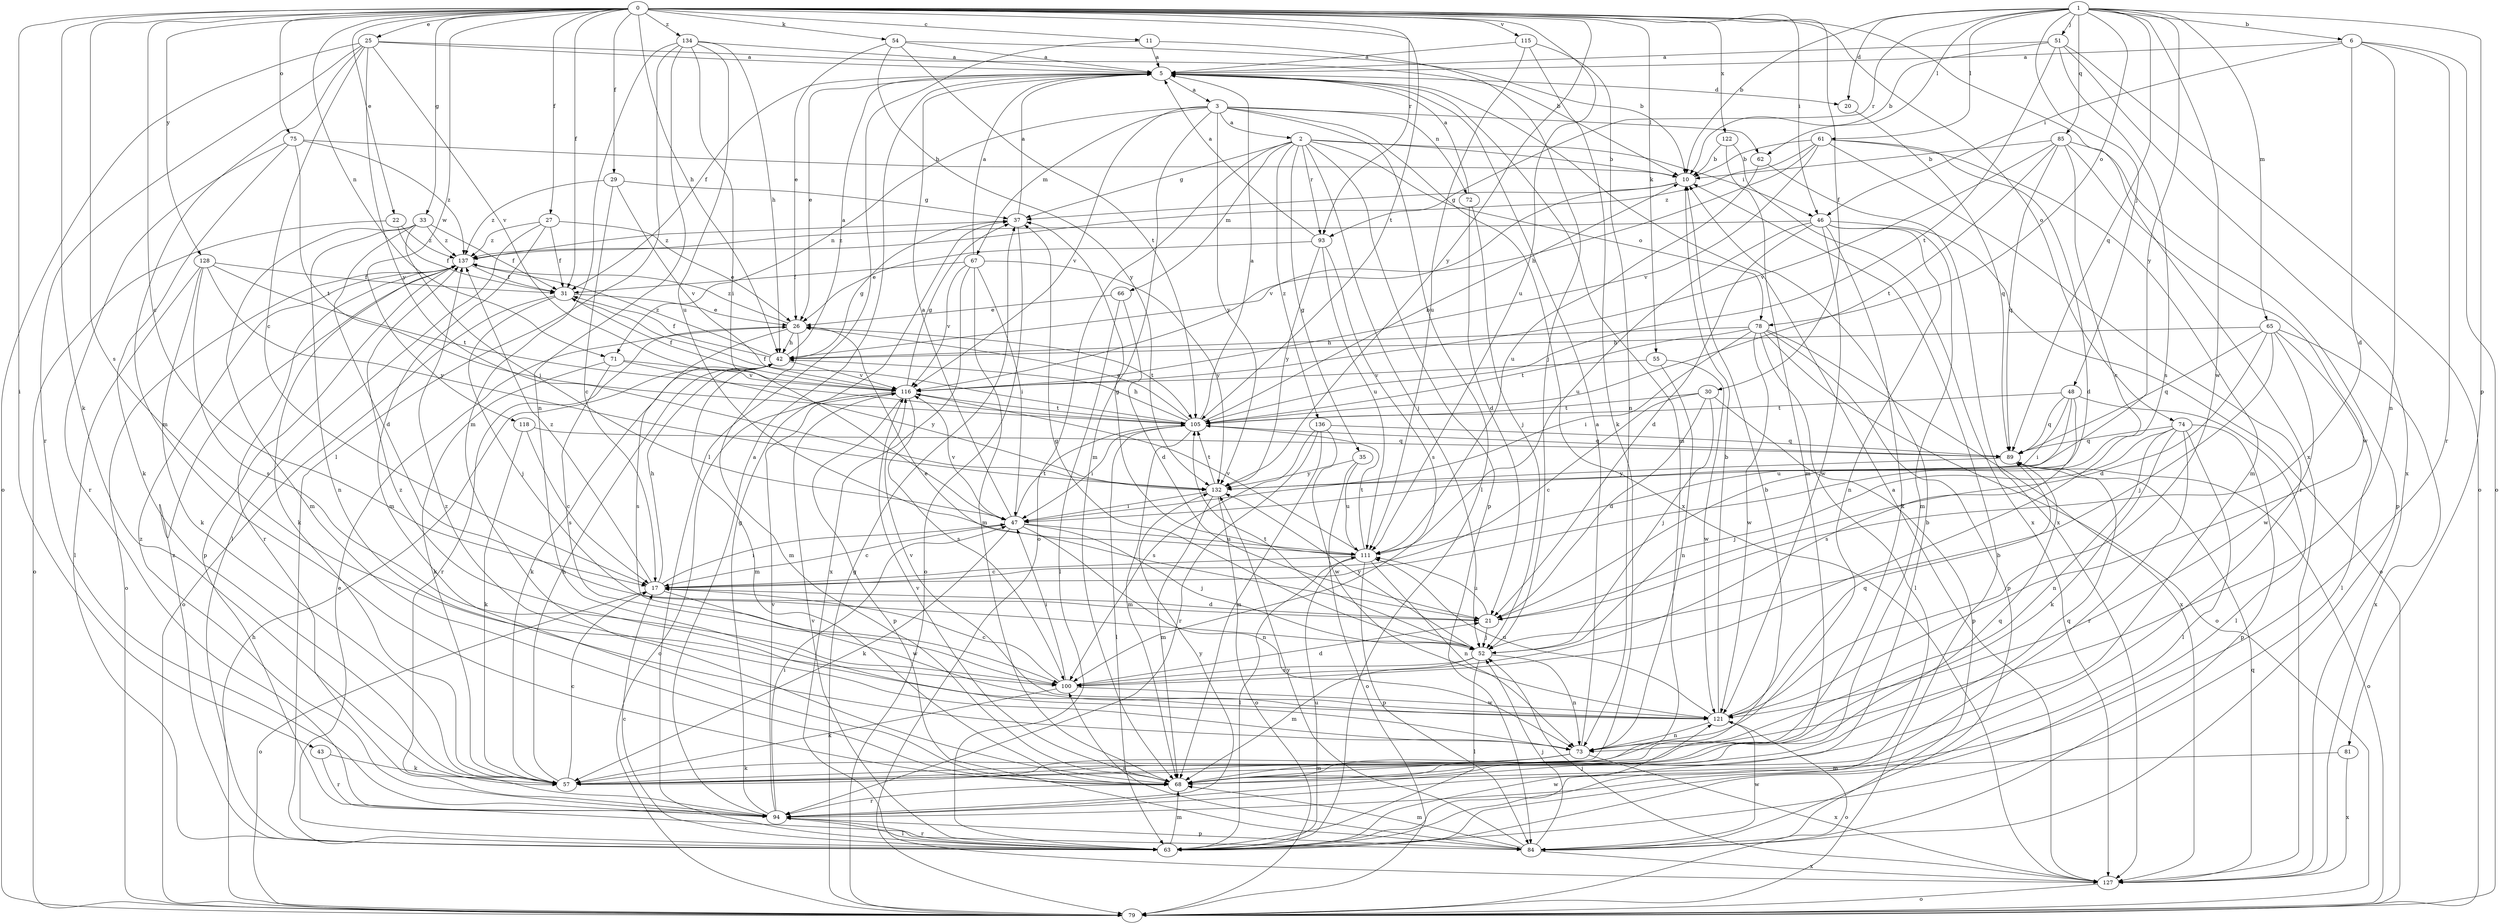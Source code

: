 strict digraph  {
0;
1;
2;
3;
5;
6;
10;
11;
17;
20;
21;
22;
25;
26;
27;
29;
30;
31;
33;
35;
37;
42;
43;
46;
47;
48;
51;
52;
54;
55;
57;
61;
62;
63;
65;
66;
67;
68;
71;
72;
73;
74;
75;
78;
79;
81;
84;
85;
89;
93;
94;
100;
105;
111;
115;
116;
118;
121;
122;
127;
128;
132;
134;
136;
137;
0 -> 11  [label=c];
0 -> 17  [label=c];
0 -> 22  [label=e];
0 -> 25  [label=e];
0 -> 27  [label=f];
0 -> 29  [label=f];
0 -> 30  [label=f];
0 -> 31  [label=f];
0 -> 33  [label=g];
0 -> 42  [label=h];
0 -> 43  [label=i];
0 -> 46  [label=i];
0 -> 54  [label=k];
0 -> 55  [label=k];
0 -> 57  [label=k];
0 -> 71  [label=n];
0 -> 74  [label=o];
0 -> 75  [label=o];
0 -> 93  [label=r];
0 -> 100  [label=s];
0 -> 105  [label=t];
0 -> 111  [label=u];
0 -> 115  [label=v];
0 -> 118  [label=w];
0 -> 122  [label=x];
0 -> 127  [label=x];
0 -> 128  [label=y];
0 -> 132  [label=y];
0 -> 134  [label=z];
1 -> 6  [label=b];
1 -> 10  [label=b];
1 -> 20  [label=d];
1 -> 48  [label=j];
1 -> 51  [label=j];
1 -> 61  [label=l];
1 -> 62  [label=l];
1 -> 65  [label=m];
1 -> 78  [label=o];
1 -> 81  [label=p];
1 -> 85  [label=q];
1 -> 89  [label=q];
1 -> 93  [label=r];
1 -> 121  [label=w];
1 -> 132  [label=y];
2 -> 10  [label=b];
2 -> 35  [label=g];
2 -> 37  [label=g];
2 -> 46  [label=i];
2 -> 52  [label=j];
2 -> 66  [label=m];
2 -> 78  [label=o];
2 -> 79  [label=o];
2 -> 84  [label=p];
2 -> 93  [label=r];
2 -> 136  [label=z];
3 -> 2  [label=a];
3 -> 62  [label=l];
3 -> 63  [label=l];
3 -> 67  [label=m];
3 -> 68  [label=m];
3 -> 71  [label=n];
3 -> 72  [label=n];
3 -> 116  [label=v];
3 -> 127  [label=x];
3 -> 132  [label=y];
5 -> 3  [label=a];
5 -> 20  [label=d];
5 -> 26  [label=e];
5 -> 31  [label=f];
5 -> 68  [label=m];
6 -> 5  [label=a];
6 -> 21  [label=d];
6 -> 46  [label=i];
6 -> 73  [label=n];
6 -> 79  [label=o];
6 -> 94  [label=r];
10 -> 37  [label=g];
10 -> 116  [label=v];
11 -> 5  [label=a];
11 -> 52  [label=j];
11 -> 63  [label=l];
17 -> 21  [label=d];
17 -> 42  [label=h];
17 -> 47  [label=i];
17 -> 79  [label=o];
17 -> 121  [label=w];
17 -> 137  [label=z];
20 -> 89  [label=q];
21 -> 26  [label=e];
21 -> 52  [label=j];
21 -> 111  [label=u];
22 -> 31  [label=f];
22 -> 79  [label=o];
22 -> 137  [label=z];
25 -> 5  [label=a];
25 -> 10  [label=b];
25 -> 17  [label=c];
25 -> 68  [label=m];
25 -> 79  [label=o];
25 -> 94  [label=r];
25 -> 116  [label=v];
25 -> 132  [label=y];
26 -> 42  [label=h];
26 -> 68  [label=m];
26 -> 94  [label=r];
26 -> 100  [label=s];
26 -> 105  [label=t];
26 -> 137  [label=z];
27 -> 26  [label=e];
27 -> 31  [label=f];
27 -> 63  [label=l];
27 -> 68  [label=m];
27 -> 137  [label=z];
29 -> 17  [label=c];
29 -> 37  [label=g];
29 -> 116  [label=v];
29 -> 137  [label=z];
30 -> 17  [label=c];
30 -> 21  [label=d];
30 -> 52  [label=j];
30 -> 84  [label=p];
30 -> 105  [label=t];
31 -> 26  [label=e];
31 -> 52  [label=j];
31 -> 79  [label=o];
33 -> 21  [label=d];
33 -> 31  [label=f];
33 -> 47  [label=i];
33 -> 68  [label=m];
33 -> 73  [label=n];
33 -> 137  [label=z];
35 -> 79  [label=o];
35 -> 111  [label=u];
35 -> 132  [label=y];
37 -> 5  [label=a];
37 -> 79  [label=o];
37 -> 137  [label=z];
42 -> 5  [label=a];
42 -> 31  [label=f];
42 -> 37  [label=g];
42 -> 57  [label=k];
42 -> 68  [label=m];
42 -> 116  [label=v];
42 -> 137  [label=z];
43 -> 57  [label=k];
43 -> 94  [label=r];
46 -> 21  [label=d];
46 -> 57  [label=k];
46 -> 68  [label=m];
46 -> 73  [label=n];
46 -> 79  [label=o];
46 -> 111  [label=u];
46 -> 121  [label=w];
46 -> 137  [label=z];
47 -> 5  [label=a];
47 -> 17  [label=c];
47 -> 52  [label=j];
47 -> 57  [label=k];
47 -> 73  [label=n];
47 -> 105  [label=t];
47 -> 111  [label=u];
47 -> 116  [label=v];
48 -> 47  [label=i];
48 -> 63  [label=l];
48 -> 89  [label=q];
48 -> 100  [label=s];
48 -> 105  [label=t];
48 -> 111  [label=u];
51 -> 5  [label=a];
51 -> 10  [label=b];
51 -> 79  [label=o];
51 -> 100  [label=s];
51 -> 105  [label=t];
51 -> 127  [label=x];
52 -> 37  [label=g];
52 -> 63  [label=l];
52 -> 68  [label=m];
52 -> 73  [label=n];
52 -> 100  [label=s];
52 -> 105  [label=t];
52 -> 132  [label=y];
54 -> 5  [label=a];
54 -> 10  [label=b];
54 -> 26  [label=e];
54 -> 105  [label=t];
54 -> 132  [label=y];
55 -> 73  [label=n];
55 -> 116  [label=v];
55 -> 121  [label=w];
57 -> 10  [label=b];
57 -> 17  [label=c];
57 -> 42  [label=h];
57 -> 89  [label=q];
61 -> 10  [label=b];
61 -> 21  [label=d];
61 -> 42  [label=h];
61 -> 68  [label=m];
61 -> 94  [label=r];
61 -> 116  [label=v];
61 -> 137  [label=z];
62 -> 111  [label=u];
62 -> 127  [label=x];
63 -> 10  [label=b];
63 -> 17  [label=c];
63 -> 26  [label=e];
63 -> 68  [label=m];
63 -> 94  [label=r];
63 -> 111  [label=u];
63 -> 116  [label=v];
63 -> 121  [label=w];
63 -> 137  [label=z];
65 -> 21  [label=d];
65 -> 42  [label=h];
65 -> 52  [label=j];
65 -> 63  [label=l];
65 -> 89  [label=q];
65 -> 121  [label=w];
65 -> 127  [label=x];
66 -> 21  [label=d];
66 -> 26  [label=e];
66 -> 63  [label=l];
67 -> 5  [label=a];
67 -> 31  [label=f];
67 -> 47  [label=i];
67 -> 68  [label=m];
67 -> 116  [label=v];
67 -> 127  [label=x];
67 -> 132  [label=y];
68 -> 89  [label=q];
68 -> 94  [label=r];
68 -> 116  [label=v];
71 -> 57  [label=k];
71 -> 100  [label=s];
71 -> 116  [label=v];
71 -> 132  [label=y];
72 -> 5  [label=a];
72 -> 21  [label=d];
72 -> 52  [label=j];
73 -> 5  [label=a];
73 -> 57  [label=k];
73 -> 68  [label=m];
73 -> 127  [label=x];
73 -> 137  [label=z];
74 -> 52  [label=j];
74 -> 57  [label=k];
74 -> 63  [label=l];
74 -> 73  [label=n];
74 -> 84  [label=p];
74 -> 89  [label=q];
74 -> 94  [label=r];
75 -> 10  [label=b];
75 -> 57  [label=k];
75 -> 94  [label=r];
75 -> 105  [label=t];
75 -> 137  [label=z];
78 -> 42  [label=h];
78 -> 47  [label=i];
78 -> 63  [label=l];
78 -> 79  [label=o];
78 -> 84  [label=p];
78 -> 105  [label=t];
78 -> 121  [label=w];
78 -> 127  [label=x];
79 -> 10  [label=b];
79 -> 37  [label=g];
79 -> 42  [label=h];
81 -> 68  [label=m];
81 -> 127  [label=x];
84 -> 52  [label=j];
84 -> 68  [label=m];
84 -> 100  [label=s];
84 -> 121  [label=w];
84 -> 127  [label=x];
84 -> 132  [label=y];
85 -> 10  [label=b];
85 -> 17  [label=c];
85 -> 84  [label=p];
85 -> 89  [label=q];
85 -> 105  [label=t];
85 -> 116  [label=v];
85 -> 121  [label=w];
89 -> 79  [label=o];
89 -> 132  [label=y];
93 -> 5  [label=a];
93 -> 26  [label=e];
93 -> 100  [label=s];
93 -> 111  [label=u];
93 -> 132  [label=y];
94 -> 5  [label=a];
94 -> 37  [label=g];
94 -> 47  [label=i];
94 -> 63  [label=l];
94 -> 84  [label=p];
94 -> 116  [label=v];
94 -> 132  [label=y];
94 -> 137  [label=z];
100 -> 17  [label=c];
100 -> 21  [label=d];
100 -> 47  [label=i];
100 -> 57  [label=k];
100 -> 121  [label=w];
105 -> 5  [label=a];
105 -> 10  [label=b];
105 -> 26  [label=e];
105 -> 31  [label=f];
105 -> 42  [label=h];
105 -> 47  [label=i];
105 -> 63  [label=l];
105 -> 68  [label=m];
105 -> 89  [label=q];
111 -> 17  [label=c];
111 -> 37  [label=g];
111 -> 63  [label=l];
111 -> 73  [label=n];
111 -> 84  [label=p];
111 -> 105  [label=t];
111 -> 116  [label=v];
115 -> 5  [label=a];
115 -> 57  [label=k];
115 -> 73  [label=n];
115 -> 111  [label=u];
116 -> 31  [label=f];
116 -> 37  [label=g];
116 -> 79  [label=o];
116 -> 84  [label=p];
116 -> 100  [label=s];
116 -> 105  [label=t];
118 -> 17  [label=c];
118 -> 57  [label=k];
118 -> 89  [label=q];
121 -> 10  [label=b];
121 -> 73  [label=n];
121 -> 79  [label=o];
121 -> 89  [label=q];
121 -> 111  [label=u];
121 -> 116  [label=v];
121 -> 137  [label=z];
122 -> 10  [label=b];
122 -> 68  [label=m];
122 -> 127  [label=x];
127 -> 5  [label=a];
127 -> 52  [label=j];
127 -> 79  [label=o];
127 -> 89  [label=q];
128 -> 31  [label=f];
128 -> 57  [label=k];
128 -> 63  [label=l];
128 -> 100  [label=s];
128 -> 105  [label=t];
128 -> 132  [label=y];
132 -> 47  [label=i];
132 -> 68  [label=m];
132 -> 79  [label=o];
132 -> 105  [label=t];
134 -> 5  [label=a];
134 -> 42  [label=h];
134 -> 47  [label=i];
134 -> 63  [label=l];
134 -> 68  [label=m];
134 -> 73  [label=n];
134 -> 111  [label=u];
136 -> 68  [label=m];
136 -> 89  [label=q];
136 -> 94  [label=r];
136 -> 100  [label=s];
136 -> 121  [label=w];
137 -> 31  [label=f];
137 -> 57  [label=k];
137 -> 79  [label=o];
137 -> 84  [label=p];
137 -> 94  [label=r];
}
